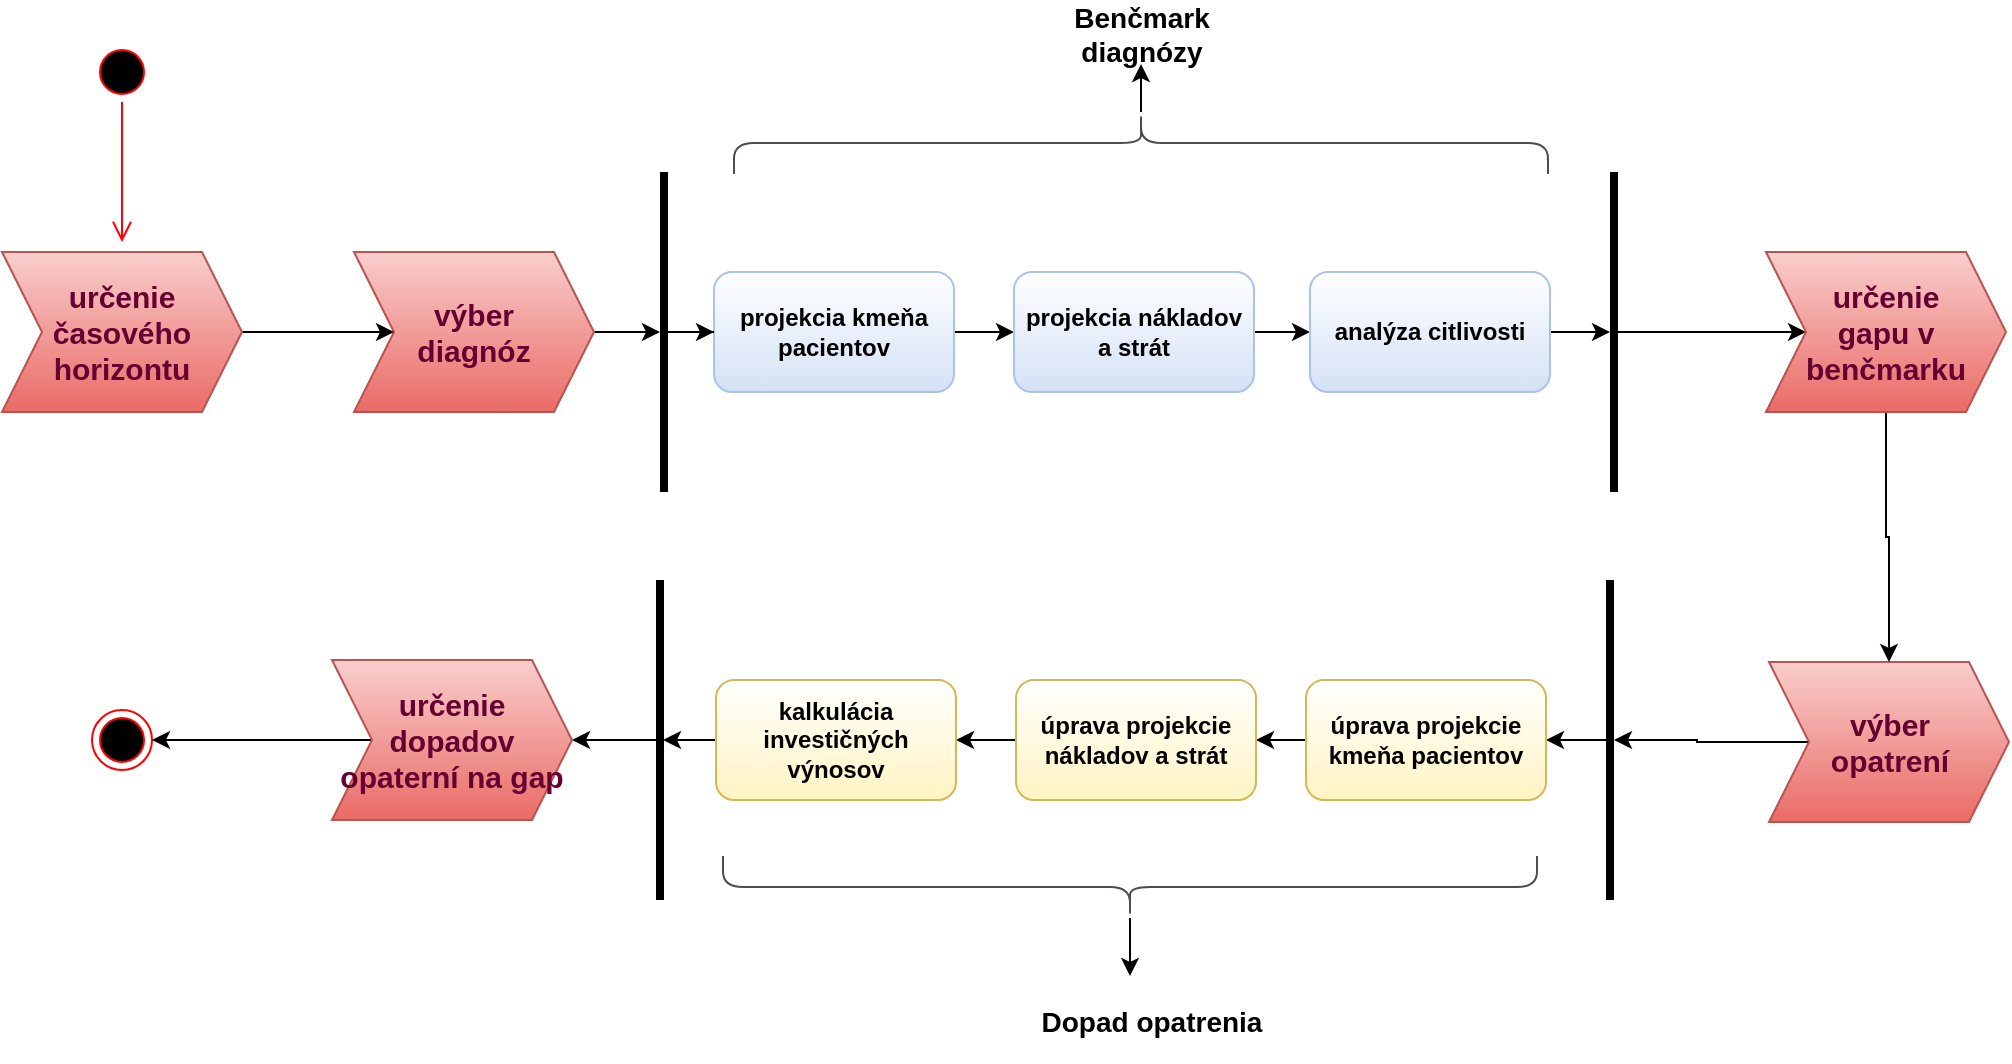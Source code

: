 <mxfile version="18.0.8" type="device"><diagram id="prtHgNgQTEPvFCAcTncT" name="Page-1"><mxGraphModel dx="1607" dy="856" grid="1" gridSize="10" guides="1" tooltips="1" connect="1" arrows="1" fold="1" page="1" pageScale="1" pageWidth="1169" pageHeight="827" math="0" shadow="0"><root><mxCell id="0"/><mxCell id="1" parent="0"/><mxCell id="vxkK6xeMxCwbw3WEU4i4-13" style="edgeStyle=orthogonalEdgeStyle;rounded=0;orthogonalLoop=1;jettySize=auto;html=1;entryX=0;entryY=0.5;entryDx=0;entryDy=0;" parent="1" source="vxkK6xeMxCwbw3WEU4i4-2" target="vxkK6xeMxCwbw3WEU4i4-6" edge="1"><mxGeometry relative="1" as="geometry"/></mxCell><mxCell id="vxkK6xeMxCwbw3WEU4i4-2" value="projekcia kmeňa pacientov" style="rounded=1;whiteSpace=wrap;html=1;fillColor=#FFFFFF;gradientColor=#D4E1F5;strokeColor=#A9C4EB;fontStyle=1" parent="1" vertex="1"><mxGeometry x="381" y="175" width="120" height="60" as="geometry"/></mxCell><mxCell id="vxkK6xeMxCwbw3WEU4i4-11" style="edgeStyle=orthogonalEdgeStyle;rounded=0;orthogonalLoop=1;jettySize=auto;html=1;" parent="1" source="vxkK6xeMxCwbw3WEU4i4-4" target="vxkK6xeMxCwbw3WEU4i4-5" edge="1"><mxGeometry relative="1" as="geometry"/></mxCell><mxCell id="vxkK6xeMxCwbw3WEU4i4-4" value="výber &lt;br&gt;diagnóz" style="shape=step;perimeter=stepPerimeter;whiteSpace=wrap;html=1;fixedSize=1;fillColor=#f8cecc;gradientColor=#ea6b66;strokeColor=#b85450;fontStyle=1;fontSize=15;fontColor=#660033;" parent="1" vertex="1"><mxGeometry x="201" y="165" width="120" height="80" as="geometry"/></mxCell><mxCell id="vxkK6xeMxCwbw3WEU4i4-12" style="edgeStyle=orthogonalEdgeStyle;rounded=0;orthogonalLoop=1;jettySize=auto;html=1;" parent="1" source="vxkK6xeMxCwbw3WEU4i4-5" target="vxkK6xeMxCwbw3WEU4i4-2" edge="1"><mxGeometry relative="1" as="geometry"/></mxCell><mxCell id="vxkK6xeMxCwbw3WEU4i4-5" value="" style="line;strokeWidth=4;direction=south;html=1;perimeter=backbonePerimeter;points=[];outlineConnect=0;" parent="1" vertex="1"><mxGeometry x="351" y="125" width="10" height="160" as="geometry"/></mxCell><mxCell id="vxkK6xeMxCwbw3WEU4i4-14" style="edgeStyle=orthogonalEdgeStyle;rounded=0;orthogonalLoop=1;jettySize=auto;html=1;entryX=0;entryY=0.5;entryDx=0;entryDy=0;" parent="1" source="vxkK6xeMxCwbw3WEU4i4-6" target="vxkK6xeMxCwbw3WEU4i4-7" edge="1"><mxGeometry relative="1" as="geometry"/></mxCell><mxCell id="vxkK6xeMxCwbw3WEU4i4-6" value="projekcia nákladov a strát" style="rounded=1;whiteSpace=wrap;html=1;fillColor=#FFFFFF;gradientColor=#D4E1F5;strokeColor=#A9C4EB;fontStyle=1" parent="1" vertex="1"><mxGeometry x="531" y="175" width="120" height="60" as="geometry"/></mxCell><mxCell id="vxkK6xeMxCwbw3WEU4i4-15" style="edgeStyle=orthogonalEdgeStyle;rounded=0;orthogonalLoop=1;jettySize=auto;html=1;" parent="1" source="vxkK6xeMxCwbw3WEU4i4-7" target="vxkK6xeMxCwbw3WEU4i4-8" edge="1"><mxGeometry relative="1" as="geometry"/></mxCell><mxCell id="vxkK6xeMxCwbw3WEU4i4-7" value="analýza citlivosti" style="rounded=1;whiteSpace=wrap;html=1;fillColor=#FFFFFF;gradientColor=#D4E1F5;strokeColor=#A9C4EB;fontStyle=1" parent="1" vertex="1"><mxGeometry x="679" y="175" width="120" height="60" as="geometry"/></mxCell><mxCell id="KXe7cHqPXKTWLkWy35fN-3" style="edgeStyle=orthogonalEdgeStyle;rounded=0;orthogonalLoop=1;jettySize=auto;html=1;entryX=0;entryY=0.5;entryDx=0;entryDy=0;" edge="1" parent="1" source="vxkK6xeMxCwbw3WEU4i4-8" target="KXe7cHqPXKTWLkWy35fN-1"><mxGeometry relative="1" as="geometry"/></mxCell><mxCell id="vxkK6xeMxCwbw3WEU4i4-8" value="" style="line;strokeWidth=4;direction=south;html=1;perimeter=backbonePerimeter;points=[];outlineConnect=0;" parent="1" vertex="1"><mxGeometry x="826" y="125" width="10" height="160" as="geometry"/></mxCell><mxCell id="KXe7cHqPXKTWLkWy35fN-5" style="edgeStyle=orthogonalEdgeStyle;rounded=0;orthogonalLoop=1;jettySize=auto;html=1;" edge="1" parent="1" source="vxkK6xeMxCwbw3WEU4i4-9" target="vxkK6xeMxCwbw3WEU4i4-10"><mxGeometry relative="1" as="geometry"/></mxCell><mxCell id="vxkK6xeMxCwbw3WEU4i4-9" value="výber&lt;br&gt;opatrení" style="shape=step;perimeter=stepPerimeter;whiteSpace=wrap;html=1;fixedSize=1;fillColor=#f8cecc;gradientColor=#ea6b66;strokeColor=#b85450;fontStyle=1;fontSize=15;fontColor=#660033;" parent="1" vertex="1"><mxGeometry x="908.5" y="370" width="120" height="80" as="geometry"/></mxCell><mxCell id="vxkK6xeMxCwbw3WEU4i4-23" value="" style="edgeStyle=orthogonalEdgeStyle;rounded=0;orthogonalLoop=1;jettySize=auto;html=1;" parent="1" source="vxkK6xeMxCwbw3WEU4i4-10" target="vxkK6xeMxCwbw3WEU4i4-18" edge="1"><mxGeometry relative="1" as="geometry"/></mxCell><mxCell id="vxkK6xeMxCwbw3WEU4i4-10" value="" style="line;strokeWidth=4;direction=south;html=1;perimeter=backbonePerimeter;points=[];outlineConnect=0;rotation=-180;" parent="1" vertex="1"><mxGeometry x="821.5" y="329" width="15" height="160" as="geometry"/></mxCell><mxCell id="vxkK6xeMxCwbw3WEU4i4-24" style="edgeStyle=orthogonalEdgeStyle;rounded=0;orthogonalLoop=1;jettySize=auto;html=1;entryX=1;entryY=0.5;entryDx=0;entryDy=0;" parent="1" source="vxkK6xeMxCwbw3WEU4i4-18" target="vxkK6xeMxCwbw3WEU4i4-19" edge="1"><mxGeometry relative="1" as="geometry"/></mxCell><mxCell id="vxkK6xeMxCwbw3WEU4i4-18" value="úprava projekcie kmeňa pacientov" style="rounded=1;whiteSpace=wrap;html=1;fillColor=#FFFFFF;gradientColor=#FFF4C3;strokeColor=#d6b656;fontStyle=1" parent="1" vertex="1"><mxGeometry x="677" y="379" width="120" height="60" as="geometry"/></mxCell><mxCell id="vxkK6xeMxCwbw3WEU4i4-25" style="edgeStyle=orthogonalEdgeStyle;rounded=0;orthogonalLoop=1;jettySize=auto;html=1;entryX=1;entryY=0.5;entryDx=0;entryDy=0;" parent="1" source="vxkK6xeMxCwbw3WEU4i4-19" target="vxkK6xeMxCwbw3WEU4i4-20" edge="1"><mxGeometry relative="1" as="geometry"/></mxCell><mxCell id="vxkK6xeMxCwbw3WEU4i4-19" value="úprava projekcie nákladov a strát" style="rounded=1;whiteSpace=wrap;html=1;fillColor=#FFFFFF;gradientColor=#FFF4C3;strokeColor=#d6b656;fontStyle=1" parent="1" vertex="1"><mxGeometry x="532" y="379" width="120" height="60" as="geometry"/></mxCell><mxCell id="vxkK6xeMxCwbw3WEU4i4-27" style="edgeStyle=orthogonalEdgeStyle;rounded=0;orthogonalLoop=1;jettySize=auto;html=1;" parent="1" source="vxkK6xeMxCwbw3WEU4i4-20" target="vxkK6xeMxCwbw3WEU4i4-26" edge="1"><mxGeometry relative="1" as="geometry"/></mxCell><mxCell id="vxkK6xeMxCwbw3WEU4i4-20" value="kalkulácia investičných výnosov" style="rounded=1;whiteSpace=wrap;html=1;fillColor=#FFFFFF;gradientColor=#FFF4C3;strokeColor=#d6b656;fontStyle=1" parent="1" vertex="1"><mxGeometry x="382" y="379" width="120" height="60" as="geometry"/></mxCell><mxCell id="KXe7cHqPXKTWLkWy35fN-6" style="edgeStyle=orthogonalEdgeStyle;rounded=0;orthogonalLoop=1;jettySize=auto;html=1;" edge="1" parent="1" source="vxkK6xeMxCwbw3WEU4i4-26" target="KXe7cHqPXKTWLkWy35fN-2"><mxGeometry relative="1" as="geometry"/></mxCell><mxCell id="vxkK6xeMxCwbw3WEU4i4-26" value="" style="line;strokeWidth=4;direction=south;html=1;perimeter=backbonePerimeter;points=[];outlineConnect=0;" parent="1" vertex="1"><mxGeometry x="349" y="329" width="10" height="160" as="geometry"/></mxCell><mxCell id="vxkK6xeMxCwbw3WEU4i4-28" value="" style="ellipse;html=1;shape=endState;fillColor=#000000;strokeColor=#ff0000;" parent="1" vertex="1"><mxGeometry x="70" y="394" width="30" height="30" as="geometry"/></mxCell><mxCell id="vxkK6xeMxCwbw3WEU4i4-37" value="Benčmark diagnózy" style="text;html=1;strokeColor=none;fillColor=none;align=center;verticalAlign=middle;whiteSpace=wrap;rounded=0;fontSize=14;fontStyle=1" parent="1" vertex="1"><mxGeometry x="564.5" y="41" width="60" height="30" as="geometry"/></mxCell><mxCell id="vxkK6xeMxCwbw3WEU4i4-39" style="edgeStyle=orthogonalEdgeStyle;rounded=0;orthogonalLoop=1;jettySize=auto;html=1;entryX=0.5;entryY=1;entryDx=0;entryDy=0;" parent="1" source="vxkK6xeMxCwbw3WEU4i4-38" target="vxkK6xeMxCwbw3WEU4i4-37" edge="1"><mxGeometry relative="1" as="geometry"/></mxCell><mxCell id="vxkK6xeMxCwbw3WEU4i4-38" value="" style="shape=curlyBracket;whiteSpace=wrap;html=1;rounded=1;strokeColor=#4D4D4D;fillColor=#FFFFFF;gradientColor=#FFF4C3;rotation=90;" parent="1" vertex="1"><mxGeometry x="579" y="-93" width="31" height="407" as="geometry"/></mxCell><mxCell id="vxkK6xeMxCwbw3WEU4i4-42" style="edgeStyle=orthogonalEdgeStyle;rounded=0;orthogonalLoop=1;jettySize=auto;html=1;fontSize=14;" parent="1" source="vxkK6xeMxCwbw3WEU4i4-40" edge="1"><mxGeometry relative="1" as="geometry"><mxPoint x="589" y="527" as="targetPoint"/></mxGeometry></mxCell><mxCell id="vxkK6xeMxCwbw3WEU4i4-40" value="" style="shape=curlyBracket;whiteSpace=wrap;html=1;rounded=1;strokeColor=#4D4D4D;fillColor=#FFFFFF;gradientColor=#FFF4C3;rotation=-90;" parent="1" vertex="1"><mxGeometry x="573.5" y="279" width="31" height="407" as="geometry"/></mxCell><mxCell id="vxkK6xeMxCwbw3WEU4i4-41" value="Dopad opatrenia" style="text;html=1;strokeColor=none;fillColor=none;align=center;verticalAlign=middle;whiteSpace=wrap;rounded=0;fontSize=14;fontStyle=1" parent="1" vertex="1"><mxGeometry x="540" y="530" width="120" height="40" as="geometry"/></mxCell><mxCell id="dUMAS8sABjfLAXOTjIqZ-5" style="edgeStyle=orthogonalEdgeStyle;rounded=0;orthogonalLoop=1;jettySize=auto;html=1;fontSize=14;" parent="1" source="dUMAS8sABjfLAXOTjIqZ-3" target="vxkK6xeMxCwbw3WEU4i4-4" edge="1"><mxGeometry relative="1" as="geometry"/></mxCell><mxCell id="dUMAS8sABjfLAXOTjIqZ-3" value="určenie časového horizontu" style="shape=step;perimeter=stepPerimeter;whiteSpace=wrap;html=1;fixedSize=1;fillColor=#f8cecc;gradientColor=#ea6b66;strokeColor=#b85450;fontStyle=1;fontSize=15;fontColor=#660033;" parent="1" vertex="1"><mxGeometry x="25" y="165" width="120" height="80" as="geometry"/></mxCell><mxCell id="dUMAS8sABjfLAXOTjIqZ-8" value="" style="ellipse;html=1;shape=startState;fillColor=#000000;strokeColor=#ff0000;fontSize=14;" parent="1" vertex="1"><mxGeometry x="70" y="60" width="30" height="30" as="geometry"/></mxCell><mxCell id="dUMAS8sABjfLAXOTjIqZ-9" value="" style="edgeStyle=orthogonalEdgeStyle;html=1;verticalAlign=bottom;endArrow=open;endSize=8;strokeColor=#ff0000;rounded=0;fontSize=14;" parent="1" source="dUMAS8sABjfLAXOTjIqZ-8" edge="1"><mxGeometry relative="1" as="geometry"><mxPoint x="85" y="160" as="targetPoint"/></mxGeometry></mxCell><mxCell id="KXe7cHqPXKTWLkWy35fN-4" style="edgeStyle=orthogonalEdgeStyle;rounded=0;orthogonalLoop=1;jettySize=auto;html=1;entryX=0.5;entryY=0;entryDx=0;entryDy=0;" edge="1" parent="1" source="KXe7cHqPXKTWLkWy35fN-1" target="vxkK6xeMxCwbw3WEU4i4-9"><mxGeometry relative="1" as="geometry"/></mxCell><mxCell id="KXe7cHqPXKTWLkWy35fN-1" value="určenie &lt;br&gt;gapu v benčmarku" style="shape=step;perimeter=stepPerimeter;whiteSpace=wrap;html=1;fixedSize=1;fillColor=#f8cecc;gradientColor=#ea6b66;strokeColor=#b85450;fontStyle=1;fontSize=15;fontColor=#660033;" vertex="1" parent="1"><mxGeometry x="907" y="165" width="120" height="80" as="geometry"/></mxCell><mxCell id="KXe7cHqPXKTWLkWy35fN-7" style="edgeStyle=orthogonalEdgeStyle;rounded=0;orthogonalLoop=1;jettySize=auto;html=1;entryX=1;entryY=0.5;entryDx=0;entryDy=0;" edge="1" parent="1" source="KXe7cHqPXKTWLkWy35fN-2" target="vxkK6xeMxCwbw3WEU4i4-28"><mxGeometry relative="1" as="geometry"/></mxCell><mxCell id="KXe7cHqPXKTWLkWy35fN-2" value="určenie dopadov opaterní na gap" style="shape=step;perimeter=stepPerimeter;whiteSpace=wrap;html=1;fixedSize=1;fillColor=#f8cecc;gradientColor=#ea6b66;strokeColor=#b85450;fontStyle=1;fontSize=15;fontColor=#660033;" vertex="1" parent="1"><mxGeometry x="190" y="369" width="120" height="80" as="geometry"/></mxCell></root></mxGraphModel></diagram></mxfile>